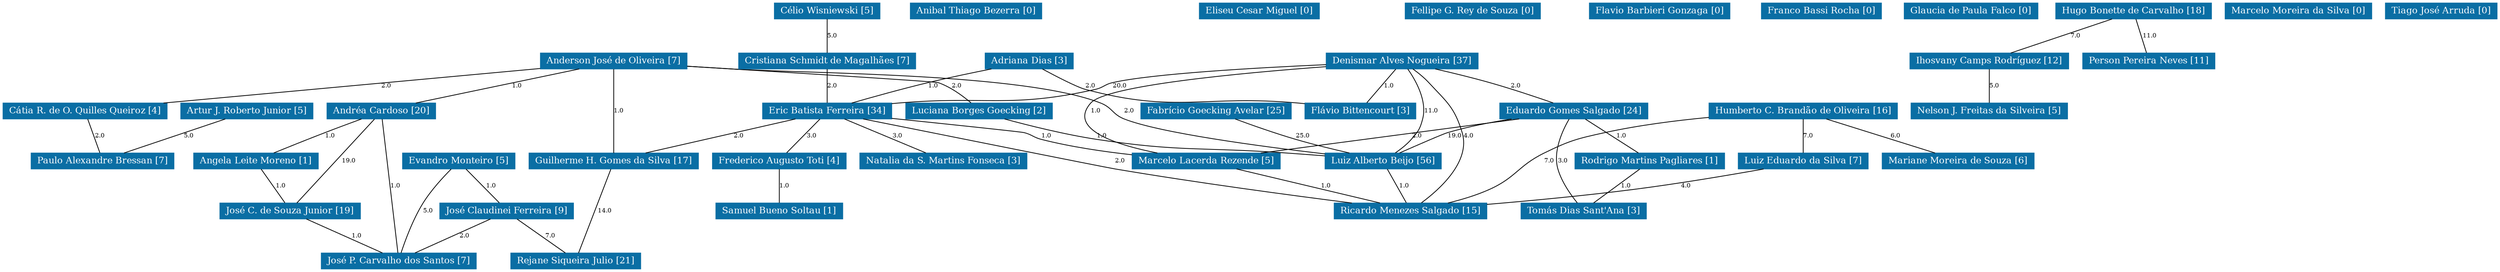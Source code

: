 strict graph grafo2 {
	graph [bb="0,0,3252.5,351",
		id=grafo2,
		overlap=False
	];
	node [fontsize=12,
		label="\N",
		shape=rectangle,
		style=filled
	];
	0	 [URL="membro-9808310940421979.html",
		color="#0A6EA4",
		fontcolor="#FFFFFF",
		height=0.29167,
		label="Adriana Dias [3]",
		pos="1586.5,274.5",
		width=1.3333];
	12	 [URL="membro-9965398009651936.html",
		color="#0A6EA4",
		fontcolor="#FFFFFF",
		height=0.29167,
		label="Eric Batista Ferreira [34]",
		pos="1736.5,208.5",
		width=1.8889];
	0 -- 12	 [fontsize=8,
		label=1.0,
		lp="1675.5,241.5",
		pos="1610.6,263.9 1638.6,251.58 1684.5,231.38 1712.5,219.08"];
	17	 [URL="membro-6581499944728910.html",
		color="#0A6EA4",
		fontcolor="#FFFFFF",
		height=0.29167,
		label="Flávio Bittencourt [3]",
		pos="1579.5,208.5",
		width=1.6528];
	0 -- 17	 [fontsize=8,
		label=2.0,
		lp="1588.5,241.5",
		pos="1585.4,263.9 1584.1,251.65 1582,231.62 1580.6,219.3"];
	21	 [URL="membro-5817829882396943.html",
		color="#0A6EA4",
		fontcolor="#FFFFFF",
		height=0.29167,
		label="Guilherme H. Gomes da Silva [17]",
		pos="1840.5,142.5",
		width=2.5417];
	12 -- 21	 [fontsize=8,
		label=2.0,
		lp="1800.5,175.5",
		pos="1753.2,197.9 1772.6,185.58 1804.4,165.38 1823.8,153.08"];
	31	 [URL="membro-6453091384982419.html",
		color="#0A6EA4",
		fontcolor="#FFFFFF",
		height=0.29167,
		label="Marcelo Lacerda Rezende [5]",
		pos="1605.5,142.5",
		width=2.1806];
	12 -- 31	 [fontsize=8,
		label=1.0,
		lp="1684.5,175.5",
		pos="1715.5,197.9 1691,185.58 1650.9,165.38 1626.5,153.08"];
	39	 [URL="membro-8918198224706238.html",
		color="#0A6EA4",
		fontcolor="#FFFFFF",
		height=0.29167,
		label="Ricardo Menezes Salgado [15]",
		pos="1195.5,76.5",
		width=2.2639];
	12 -- 39	 [fontsize=8,
		label=2.0,
		lp="1718.5,142.5",
		pos="1733.8,197.97 1728.8,180.92 1716.3,147.62 1692.5,132 1658.6,109.77 1409.3,90.421 1277.2,81.592"];
	19	 [URL="membro-5154949759339458.html",
		color="#0A6EA4",
		fontcolor="#FFFFFF",
		height=0.29167,
		label="Frederico Augusto Toti [4]",
		pos="2216.5,142.5",
		width=1.9861];
	12 -- 19	 [fontsize=8,
		label=3.0,
		lp="2010.5,175.5",
		pos="1804.5,199.15 1894.6,186.76 2052.9,164.99 2144.9,152.35"];
	34	 [URL="membro-3374954104030940.html",
		color="#0A6EA4",
		fontcolor="#FFFFFF",
		height=0.29167,
		label="Natalia da S. Martins Fonseca [3]",
		pos="2038.5,142.5",
		width=2.4444];
	12 -- 34	 [fontsize=8,
		label=3.0,
		lp="1911.5,175.5",
		pos="1784.7,197.97 1841,185.67 1933.6,165.43 1990,153.1"];
	38	 [URL="membro-1798884495942862.html",
		color="#0A6EA4",
		fontcolor="#FFFFFF",
		height=0.29167,
		label="Rejane Siqueira Julio [21]",
		pos="1331.5,10.5",
		width=1.9306];
	21 -- 38	 [fontsize=8,
		label=14.0,
		lp="1675.5,76.5",
		pos="1813.3,131.95 1792.1,123.94 1761.7,112.96 1734.5,105 1610.7,68.71 1462.4,36.851 1384.8,21.051"];
	31 -- 39	 [fontsize=8,
		label=1.0,
		lp="1430.5,109.5",
		pos="1540.1,131.97 1463.6,119.65 1337.6,99.375 1261,87.048"];
	41	 [URL="membro-4318353199461089.html",
		color="#0A6EA4",
		fontcolor="#FFFFFF",
		height=0.29167,
		label="Samuel Bueno Soltau [1]",
		pos="2216.5,76.5",
		width=1.9028];
	19 -- 41	 [fontsize=8,
		label=1.0,
		lp="2221.5,109.5",
		pos="2216.5,131.9 2216.5,119.65 2216.5,99.622 2216.5,87.297"];
	1	 [URL="membro-1349156075777095.html",
		color="#0A6EA4",
		fontcolor="#FFFFFF",
		height=0.29167,
		label="Anderson José de Oliveira [7]",
		pos="572.5,274.5",
		width=2.1944];
	1 -- 21	 [fontsize=8,
		label=1.0,
		lp="1471.5,208.5",
		pos="651.6,273.34 795.35,270.27 1108.7,259.14 1369.5,219 1413.1,212.29 1423.1,205.91 1466.5,198 1566.8,179.73 1683,163.21 1758.9,153.03"];
	2	 [URL="membro-6016565950437007.html",
		color="#0A6EA4",
		fontcolor="#FFFFFF",
		height=0.29167,
		label="Andréa Cardoso [20]",
		pos="58.5,208.5",
		width=1.625];
	1 -- 2	 [fontsize=8,
		label=1.0,
		lp="327.5,241.5",
		pos="493.27,265.44 403.84,255.03 254.05,237.05 125.5,219 122.82,218.62 120.08,218.23 117.31,217.83"];
	6	 [URL="membro-0061488493893247.html",
		color="#0A6EA4",
		fontcolor="#FFFFFF",
		height=0.29167,
		label="Cátia R. de O. Quilles Queiroz [4]",
		pos="224.5,208.5",
		width=2.4861];
	1 -- 6	 [fontsize=8,
		label=2.0,
		lp="424.5,241.5",
		pos="516.97,263.97 452.02,251.65 345.11,231.37 280.12,219.05"];
	28	 [URL="membro-4139948635593421.html",
		color="#0A6EA4",
		fontcolor="#FFFFFF",
		height=0.29167,
		label="Luciana Borges Goecking [2]",
		pos="572.5,208.5",
		width=2.1944];
	1 -- 28	 [fontsize=8,
		label=2.0,
		lp="577.5,241.5",
		pos="572.5,263.9 572.5,251.65 572.5,231.62 572.5,219.3"];
	29	 [URL="membro-8194104388434526.html",
		color="#0A6EA4",
		fontcolor="#FFFFFF",
		height=0.29167,
		label="Luiz Alberto Beijo [56]",
		pos="975.5,142.5",
		width=1.7778];
	1 -- 29	 [fontsize=8,
		label=2.0,
		lp="682.5,208.5",
		pos="592.9,263.95 611.53,253.8 639.33,237.32 660.5,219 681.72,200.64 676.57,183.87 701.5,171 741.35,150.43 857.96,158.19 902.5,153 905.43,\
152.66 908.41,152.29 911.43,151.91"];
	3	 [URL="membro-5106302431642025.html",
		color="#0A6EA4",
		fontcolor="#FFFFFF",
		height=0.29167,
		label="Angela Leite Moreno [1]",
		pos="158.5,142.5",
		width=1.875];
	2 -- 3	 [fontsize=8,
		label=1.0,
		lp="119.5,175.5",
		pos="74.567,197.9 93.228,185.58 123.83,165.38 142.47,153.08"];
	25	 [URL="membro-1690570104837528.html",
		color="#0A6EA4",
		fontcolor="#FFFFFF",
		height=0.29167,
		label="José C. de Souza Junior [19]",
		pos="158.5,76.5",
		width=2.1111];
	2 -- 25	 [fontsize=8,
		label=19.0,
		lp="74.5,142.5",
		pos="57.001,197.9 55.346,182.18 54.436,152.38 67.5,132 81.383,110.35 107.02,95.845 127.55,87.113"];
	27	 [URL="membro-9393213180145144.html",
		color="#0A6EA4",
		fontcolor="#FFFFFF",
		height=0.29167,
		label="José P. Carvalho dos Santos [7]",
		pos="507.5,10.5",
		width=2.3056];
	2 -- 27	 [fontsize=8,
		label=1.0,
		lp="340.5,109.5",
		pos="98.704,198 134.85,188.05 189.07,171.85 234.5,153 334.5,111.51 447.11,46.496 489.82,21.134"];
	36	 [URL="membro-0231239253253477.html",
		color="#0A6EA4",
		fontcolor="#FFFFFF",
		height=0.29167,
		label="Paulo Alexandre Bressan [7]",
		pos="394.5,142.5",
		width=2.125];
	6 -- 36	 [fontsize=8,
		label=2.0,
		lp="325.5,175.5",
		pos="251.81,197.9 283.54,185.58 335.56,165.38 367.25,153.08"];
	28 -- 29	 [fontsize=8,
		label=1.0,
		lp="668.5,175.5",
		pos="592.84,197.93 610.89,189.09 638.23,177 663.5,171 767.14,146.4 796.61,164.59 902.5,153 905.43,152.68 908.42,152.33 911.44,151.96"];
	29 -- 39	 [fontsize=8,
		label=1.0,
		lp="1097.5,109.5",
		pos="1007.2,131.97 1030.7,124.25 1063.5,113.66 1092.5,105 1113.3,98.791 1136.6,92.305 1155.8,87.091"];
	3 -- 25	 [fontsize=8,
		label=1.0,
		lp="163.5,109.5",
		pos="158.5,131.9 158.5,119.65 158.5,99.622 158.5,87.297"];
	25 -- 27	 [fontsize=8,
		label=1.0,
		lp="252.5,43.5",
		pos="178.77,65.96 196.43,57.265 222.99,45.361 247.5,39 279.92,30.586 361.29,22.406 424.45,16.984"];
	4	 [URL="membro-8478305453281130.html",
		color="#0A6EA4",
		fontcolor="#FFFFFF",
		height=0.29167,
		label="Anibal Thiago Bezerra [0]",
		pos="1893.5,340.5",
		width=1.9861];
	5	 [URL="membro-6122155083160820.html",
		color="#0A6EA4",
		fontcolor="#FFFFFF",
		height=0.29167,
		label="Artur J. Roberto Junior [5]",
		pos="403.5,208.5",
		width=1.9861];
	5 -- 36	 [fontsize=8,
		label=5.0,
		lp="405.5,175.5",
		pos="402.05,197.9 400.38,185.65 397.65,165.62 395.97,153.3"];
	7	 [URL="membro-4055079165002493.html",
		color="#0A6EA4",
		fontcolor="#FFFFFF",
		height=0.29167,
		label="Célio Wisniewski [5]",
		pos="1745.5,340.5",
		width=1.6111];
	8	 [URL="membro-1140012060761818.html",
		color="#0A6EA4",
		fontcolor="#FFFFFF",
		height=0.29167,
		label="Cristiana Schmidt de Magalhães [7]",
		pos="1745.5,274.5",
		width=2.5833];
	7 -- 8	 [fontsize=8,
		label=5.0,
		lp="1750.5,307.5",
		pos="1745.5,329.9 1745.5,317.65 1745.5,297.62 1745.5,285.3"];
	8 -- 12	 [fontsize=8,
		label=2.0,
		lp="1747.5,241.5",
		pos="1744.1,263.9 1742.4,251.65 1739.7,231.62 1738,219.3"];
	9	 [URL="membro-3858924778362309.html",
		color="#0A6EA4",
		fontcolor="#FFFFFF",
		height=0.29167,
		label="Denismar Alves Nogueira [37]",
		pos="1269.5,274.5",
		width=2.2361];
	9 -- 12	 [fontsize=8,
		label=20.0,
		lp="1572.5,241.5",
		pos="1350,268.16 1401.1,263.51 1468.4,256.22 1527.5,246 1544.6,243.04 1548.5,240.43 1565.5,237 1599.3,230.19 1637.1,223.77 1668.5,218.76"];
	9 -- 17	 [fontsize=8,
		label=1.0,
		lp="1520.5,241.5",
		pos="1350,269.97 1393.4,266.12 1447.5,259.03 1494.5,246 1500.8,244.24 1533.6,229.52 1556.5,219.06"];
	9 -- 31	 [fontsize=8,
		label=1.0,
		lp="1505.5,208.5",
		pos="1350.1,266.74 1390.2,261.92 1433.7,254.93 1451.5,246 1478.7,232.32 1475.9,215.98 1500.5,198 1526,179.4 1558.5,163.21 1580.6,153.19"];
	9 -- 39	 [fontsize=8,
		label=4.0,
		lp="1144.5,175.5",
		pos="1218.5,263.97 1193.8,256.02 1166.3,242.32 1151.5,219 1124,175.75 1145.3,150.66 1168.5,105 1171.9,98.318 1177.4,92.117 1182.5,87.216"];
	9 -- 29	 [fontsize=8,
		label=11.0,
		lp="1089,208.5",
		pos="1190.6,263.97 1159.7,259.02 1128.3,252.72 1114.5,246 1085.6,231.91 1086,217.5 1060.5,198 1038.2,180.98 1010.8,163.7 993.27,153.04"];
	10	 [URL="membro-2363460036599181.html",
		color="#0A6EA4",
		fontcolor="#FFFFFF",
		height=0.29167,
		label="Eduardo Gomes Salgado [24]",
		pos="972.5,208.5",
		width=2.1944];
	9 -- 10	 [fontsize=8,
		label=2.0,
		lp="1068.5,241.5",
		pos="1188.8,268.12 1150.4,263.87 1104.1,256.98 1063.5,246 1038.8,239.31 1011.8,227.58 993.66,219.02"];
	10 -- 31	 [fontsize=8,
		label=2.0,
		lp="1251.5,175.5",
		pos="1039.6,197.98 1095,189.63 1175.7,178.19 1246.5,171 1366.6,158.81 1397.3,164.15 1517.5,153 1520.6,152.72 1523.7,152.41 1526.8,152.09"];
	10 -- 29	 [fontsize=8,
		label=19.0,
		lp="981.5,175.5",
		pos="972.98,197.9 973.54,185.65 974.45,165.62 975.01,153.3"];
	40	 [URL="membro-1194178136211401.html",
		color="#0A6EA4",
		fontcolor="#FFFFFF",
		height=0.29167,
		label="Rodrigo Martins Pagliares [1]",
		pos="630.5,142.5",
		width=2.1944];
	10 -- 40	 [fontsize=8,
		label=1.0,
		lp="726.5,175.5",
		pos="893.35,199.02 890.36,198.68 887.4,198.33 884.5,198 812.09,189.68 792.11,198.06 721.5,180 696.5,173.61 669.33,161.71 651.25,153.02"];
	43	 [URL="membro-1722873559734250.html",
		color="#0A6EA4",
		fontcolor="#FFFFFF",
		height=0.29167,
		label="Tomás Dias Sant'Ana [3]",
		pos="648.5,76.5",
		width=1.875];
	10 -- 43	 [fontsize=8,
		label=3.0,
		lp="759.5,142.5",
		pos="904.44,197.99 860.28,189.54 802.26,175.32 754.5,153 734.87,143.82 685.52,105.76 661.73,87.016"];
	40 -- 43	 [fontsize=8,
		label=1.0,
		lp="646.5,109.5",
		pos="633.39,131.9 636.73,119.65 642.19,99.622 645.56,87.297"];
	11	 [URL="membro-6883421018811339.html",
		color="#0A6EA4",
		fontcolor="#FFFFFF",
		height=0.29167,
		label="Eliseu Cesar Miguel [0]",
		pos="2047.5,340.5",
		width=1.7917];
	13	 [URL="membro-3089568911577519.html",
		color="#0A6EA4",
		fontcolor="#FFFFFF",
		height=0.29167,
		label="Evandro Monteiro [5]",
		pos="833.5,142.5",
		width=1.6667];
	13 -- 27	 [fontsize=8,
		label=5.0,
		lp="767.5,76.5",
		pos="821.65,131.97 802.55,115.52 763.15,83.779 724.5,66 676.45,43.897 618.21,29.615 574.17,21.082"];
	26	 [URL="membro-6808752952332925.html",
		color="#0A6EA4",
		fontcolor="#FFFFFF",
		height=0.29167,
		label="José Claudinei Ferreira [9]",
		pos="870.5,76.5",
		width=1.9861];
	13 -- 26	 [fontsize=8,
		label=1.0,
		lp="859.5,109.5",
		pos="839.44,131.9 846.31,119.65 857.54,99.622 864.45,87.297"];
	26 -- 38	 [fontsize=8,
		label=7.0,
		lp="1134.5,43.5",
		pos="942.03,66.26 1029.2,53.786 1175.4,32.854 1261.7,20.494"];
	26 -- 27	 [fontsize=8,
		label=2.0,
		lp="816.5,43.5",
		pos="850.97,65.903 833.93,57.172 808.29,45.248 784.5,39 749.08,29.697 658.57,21.423 590.58,16.219"];
	14	 [URL="membro-6886514520601172.html",
		color="#0A6EA4",
		fontcolor="#FFFFFF",
		height=0.29167,
		label="Fabrício Goecking Avelar [25]",
		pos="795.5,208.5",
		width=2.2222];
	14 -- 29	 [fontsize=8,
		label=25.0,
		lp="903.5,175.5",
		pos="824.42,197.9 858.01,185.58 913.09,165.38 946.65,153.08"];
	15	 [URL="membro-8889388173781632.html",
		color="#0A6EA4",
		fontcolor="#FFFFFF",
		height=0.29167,
		label="Fellipe G. Rey de Souza [0]",
		pos="2204.5,340.5",
		width=2.0694];
	16	 [URL="membro-1310310705488241.html",
		color="#0A6EA4",
		fontcolor="#FFFFFF",
		height=0.29167,
		label="Flavio Barbieri Gonzaga [0]",
		pos="2372.5,340.5",
		width=2.0972];
	18	 [URL="membro-0165435409542220.html",
		color="#0A6EA4",
		fontcolor="#FFFFFF",
		height=0.29167,
		label="Franco Bassi Rocha [0]",
		pos="2530.5,340.5",
		width=1.7778];
	20	 [URL="membro-4404511957654050.html",
		color="#0A6EA4",
		fontcolor="#FFFFFF",
		height=0.29167,
		label="Glaucia de Paula Falco [0]",
		pos="2683.5,340.5",
		width=1.9722];
	22	 [URL="membro-1642083834158700.html",
		color="#0A6EA4",
		fontcolor="#FFFFFF",
		height=0.29167,
		label="Hugo Bonette de Carvalho [18]",
		pos="2856.5,340.5",
		width=2.3194];
	24	 [URL="membro-3732563704810366.html",
		color="#0A6EA4",
		fontcolor="#FFFFFF",
		height=0.29167,
		label="Ihosvany Camps Rodríguez [12]",
		pos="2734.5,274.5",
		width=2.3611];
	22 -- 24	 [fontsize=8,
		label=7.0,
		lp="2807.5,307.5",
		pos="2836.9,329.9 2814.1,317.58 2776.8,297.38 2754.1,285.08"];
	37	 [URL="membro-2380268778692743.html",
		color="#0A6EA4",
		fontcolor="#FFFFFF",
		height=0.29167,
		label="Person Pereira Neves [11]",
		pos="2907.5,274.5",
		width=1.9306];
	22 -- 37	 [fontsize=8,
		label=11.0,
		lp="2891,307.5",
		pos="2864.7,329.9 2874.2,317.65 2889.6,297.62 2899.2,285.3"];
	35	 [URL="membro-6853382226977684.html",
		color="#0A6EA4",
		fontcolor="#FFFFFF",
		height=0.29167,
		label="Nelson J. Freitas da Silveira [5]",
		pos="2734.5,208.5",
		width=2.2778];
	24 -- 35	 [fontsize=8,
		label=5.0,
		lp="2739.5,241.5",
		pos="2734.5,263.9 2734.5,251.65 2734.5,231.62 2734.5,219.3"];
	23	 [URL="membro-3832045632369639.html",
		color="#0A6EA4",
		fontcolor="#FFFFFF",
		height=0.29167,
		label="Humberto C. Brandão de Oliveira [16]",
		pos="1260.5,208.5",
		width=2.7778];
	23 -- 39	 [fontsize=8,
		label=7.0,
		lp="1176.5,142.5",
		pos="1228.5,197.81 1208.2,189.17 1183.6,174.81 1171.5,153 1159.4,131.21 1176,102.49 1187,87.186"];
	30	 [URL="membro-5459510407019521.html",
		color="#0A6EA4",
		fontcolor="#FFFFFF",
		height=0.29167,
		label="Luiz Eduardo da Silva [7]",
		pos="1260.5,142.5",
		width=1.9444];
	23 -- 30	 [fontsize=8,
		label=7.0,
		lp="1265.5,175.5",
		pos="1260.5,197.9 1260.5,185.65 1260.5,165.62 1260.5,153.3"];
	33	 [URL="membro-9682825029495702.html",
		color="#0A6EA4",
		fontcolor="#FFFFFF",
		height=0.29167,
		label="Mariane Moreira de Souza [6]",
		pos="1428.5,142.5",
		width=2.2222];
	23 -- 33	 [fontsize=8,
		label=6.0,
		lp="1360.5,175.5",
		pos="1287.5,197.9 1318.8,185.58 1370.3,165.38 1401.6,153.08"];
	30 -- 39	 [fontsize=8,
		label=4.0,
		lp="1237.5,109.5",
		pos="1250.1,131.9 1238,119.65 1218.3,99.622 1206.1,87.297"];
	32	 [URL="membro-6715092420026095.html",
		color="#0A6EA4",
		fontcolor="#FFFFFF",
		height=0.29167,
		label="Marcelo Moreira da Silva [0]",
		pos="3035.5,340.5",
		width=2.1389];
	42	 [URL="membro-2604391010090933.html",
		color="#0A6EA4",
		fontcolor="#FFFFFF",
		height=0.29167,
		label="Tiago José Arruda [0]",
		pos="3191.5,340.5",
		width=1.6944];
}
